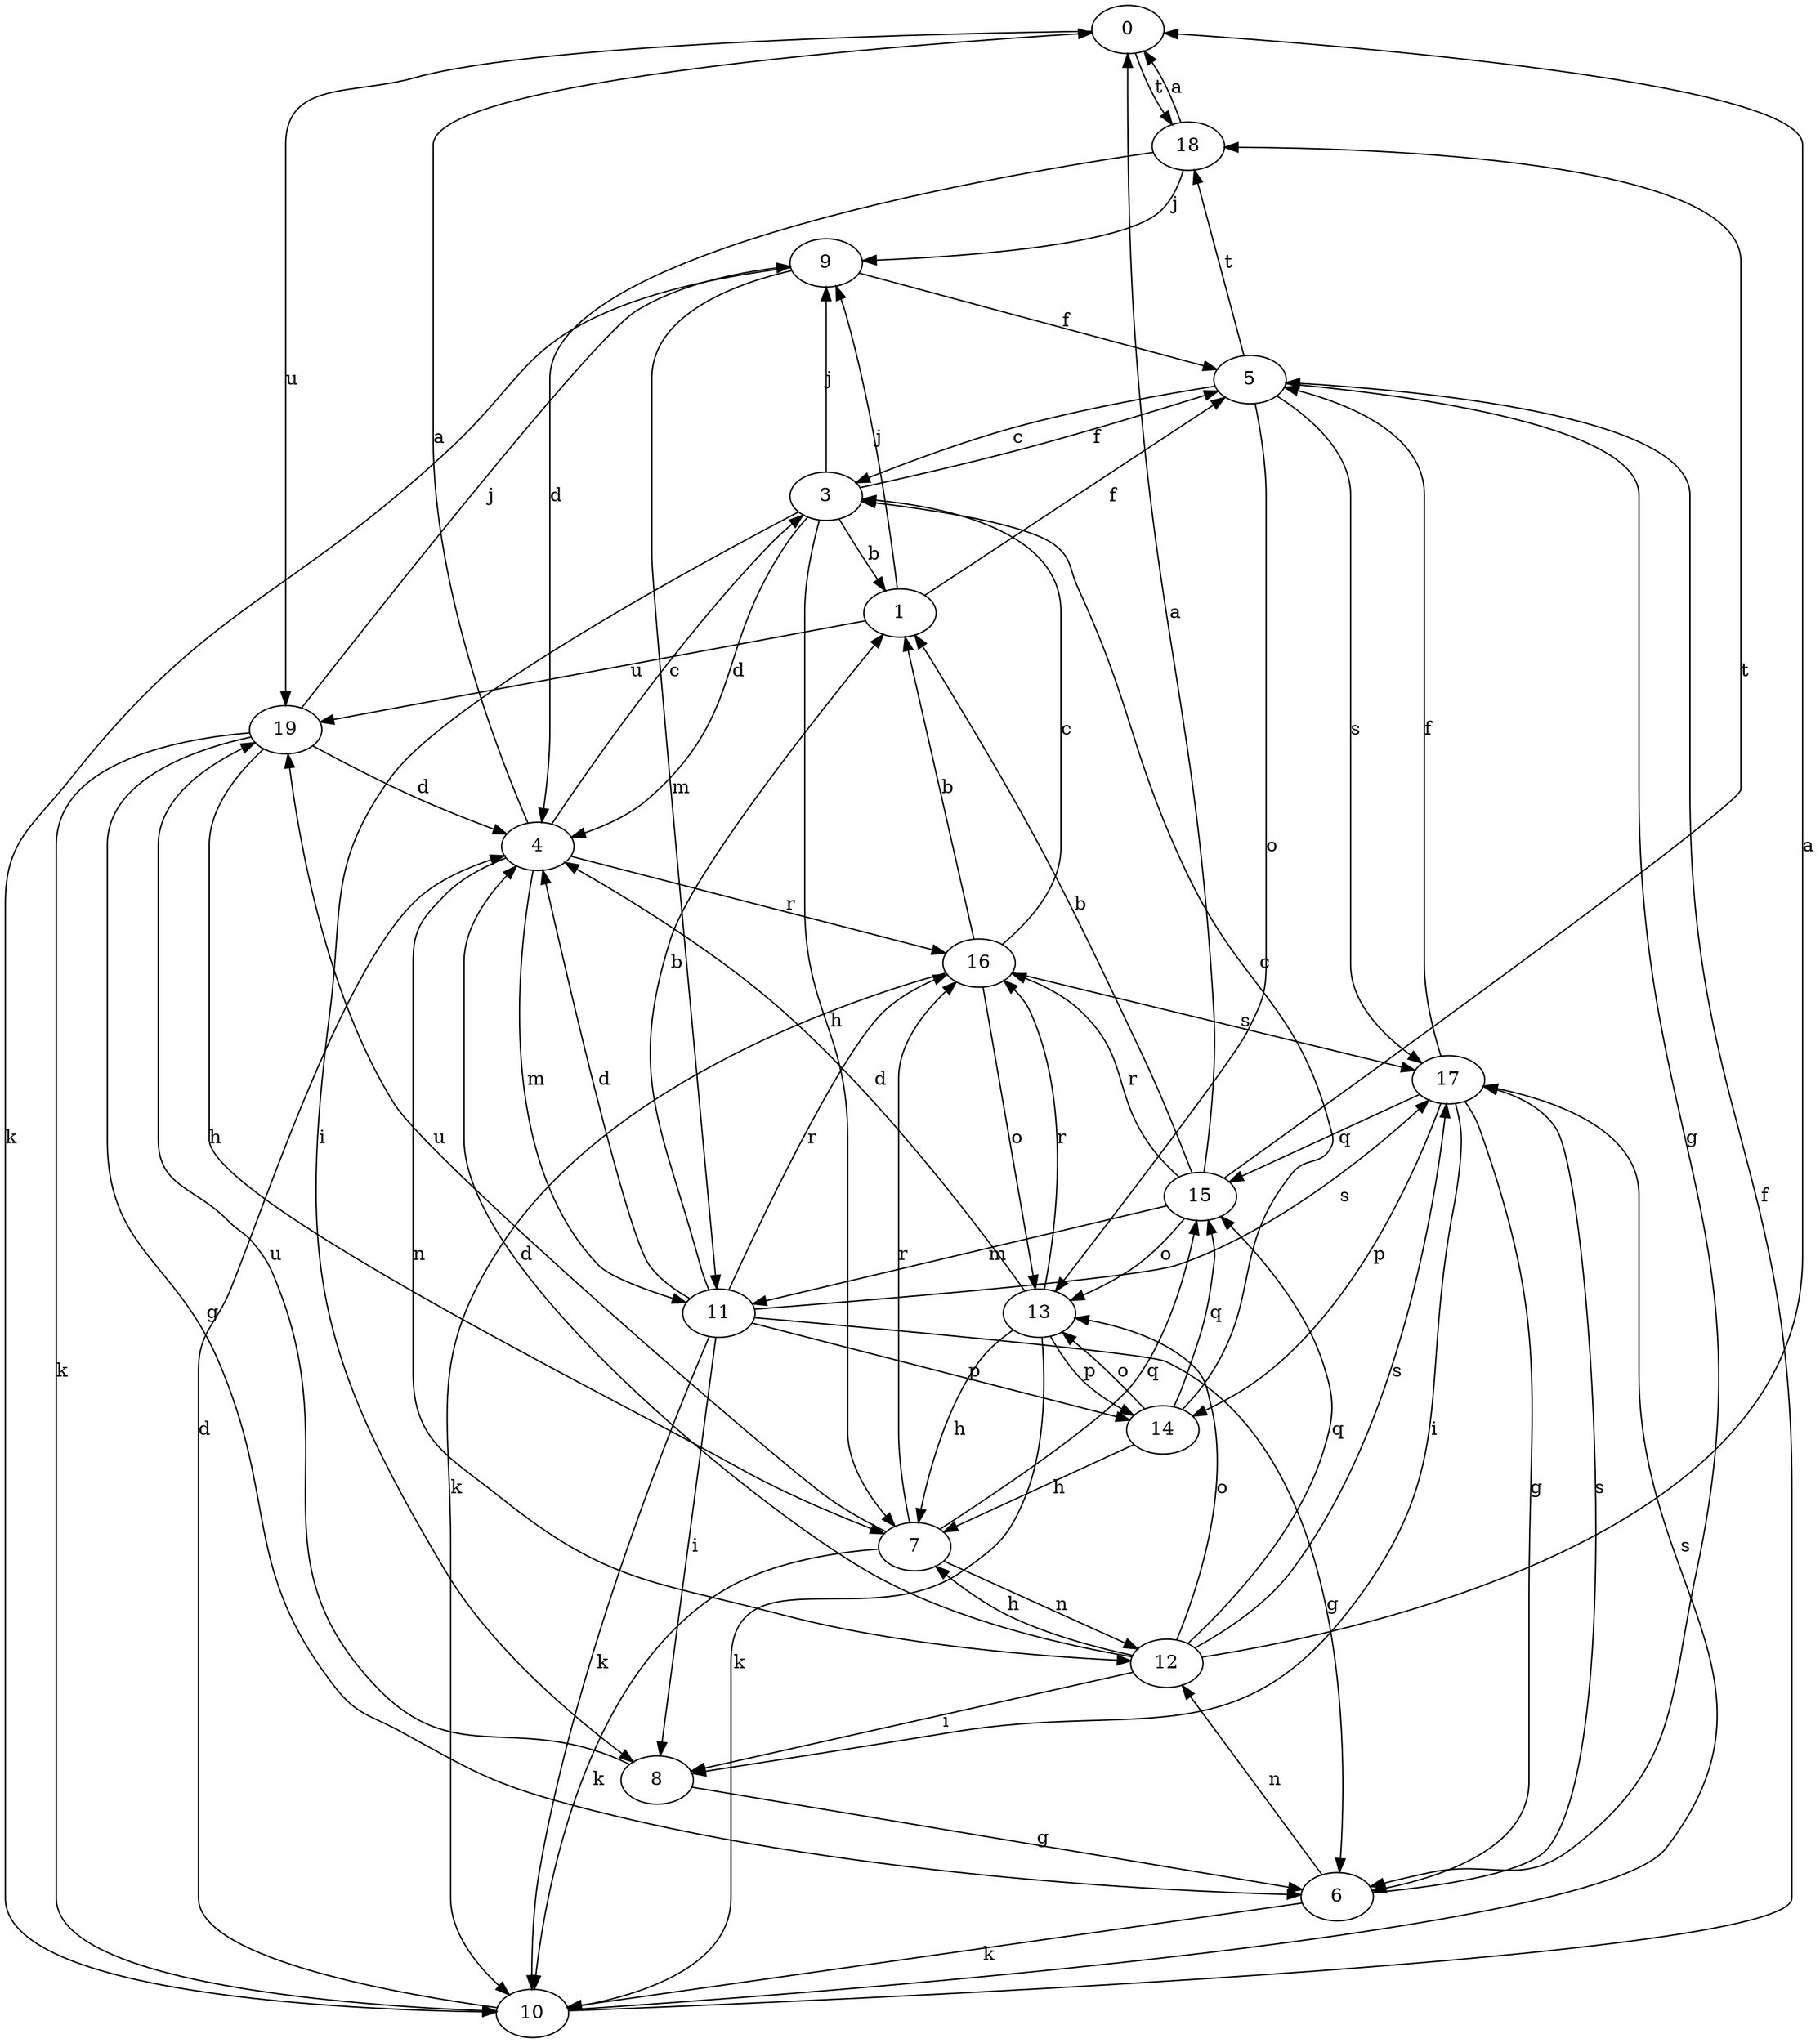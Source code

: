 strict digraph  {
0;
1;
3;
4;
5;
6;
7;
8;
9;
10;
11;
12;
13;
14;
15;
16;
17;
18;
19;
0 -> 18  [label=t];
0 -> 19  [label=u];
1 -> 5  [label=f];
1 -> 9  [label=j];
1 -> 19  [label=u];
3 -> 1  [label=b];
3 -> 4  [label=d];
3 -> 5  [label=f];
3 -> 7  [label=h];
3 -> 8  [label=i];
3 -> 9  [label=j];
4 -> 0  [label=a];
4 -> 3  [label=c];
4 -> 11  [label=m];
4 -> 12  [label=n];
4 -> 16  [label=r];
5 -> 3  [label=c];
5 -> 6  [label=g];
5 -> 13  [label=o];
5 -> 17  [label=s];
5 -> 18  [label=t];
6 -> 10  [label=k];
6 -> 12  [label=n];
6 -> 17  [label=s];
7 -> 10  [label=k];
7 -> 12  [label=n];
7 -> 15  [label=q];
7 -> 16  [label=r];
7 -> 19  [label=u];
8 -> 6  [label=g];
8 -> 19  [label=u];
9 -> 5  [label=f];
9 -> 10  [label=k];
9 -> 11  [label=m];
10 -> 4  [label=d];
10 -> 5  [label=f];
10 -> 17  [label=s];
11 -> 1  [label=b];
11 -> 4  [label=d];
11 -> 6  [label=g];
11 -> 8  [label=i];
11 -> 10  [label=k];
11 -> 14  [label=p];
11 -> 16  [label=r];
11 -> 17  [label=s];
12 -> 0  [label=a];
12 -> 4  [label=d];
12 -> 7  [label=h];
12 -> 8  [label=i];
12 -> 13  [label=o];
12 -> 15  [label=q];
12 -> 17  [label=s];
13 -> 4  [label=d];
13 -> 7  [label=h];
13 -> 10  [label=k];
13 -> 14  [label=p];
13 -> 16  [label=r];
14 -> 3  [label=c];
14 -> 7  [label=h];
14 -> 13  [label=o];
14 -> 15  [label=q];
15 -> 0  [label=a];
15 -> 1  [label=b];
15 -> 11  [label=m];
15 -> 13  [label=o];
15 -> 16  [label=r];
15 -> 18  [label=t];
16 -> 1  [label=b];
16 -> 3  [label=c];
16 -> 10  [label=k];
16 -> 13  [label=o];
16 -> 17  [label=s];
17 -> 5  [label=f];
17 -> 6  [label=g];
17 -> 8  [label=i];
17 -> 14  [label=p];
17 -> 15  [label=q];
18 -> 0  [label=a];
18 -> 4  [label=d];
18 -> 9  [label=j];
19 -> 4  [label=d];
19 -> 6  [label=g];
19 -> 7  [label=h];
19 -> 9  [label=j];
19 -> 10  [label=k];
}
